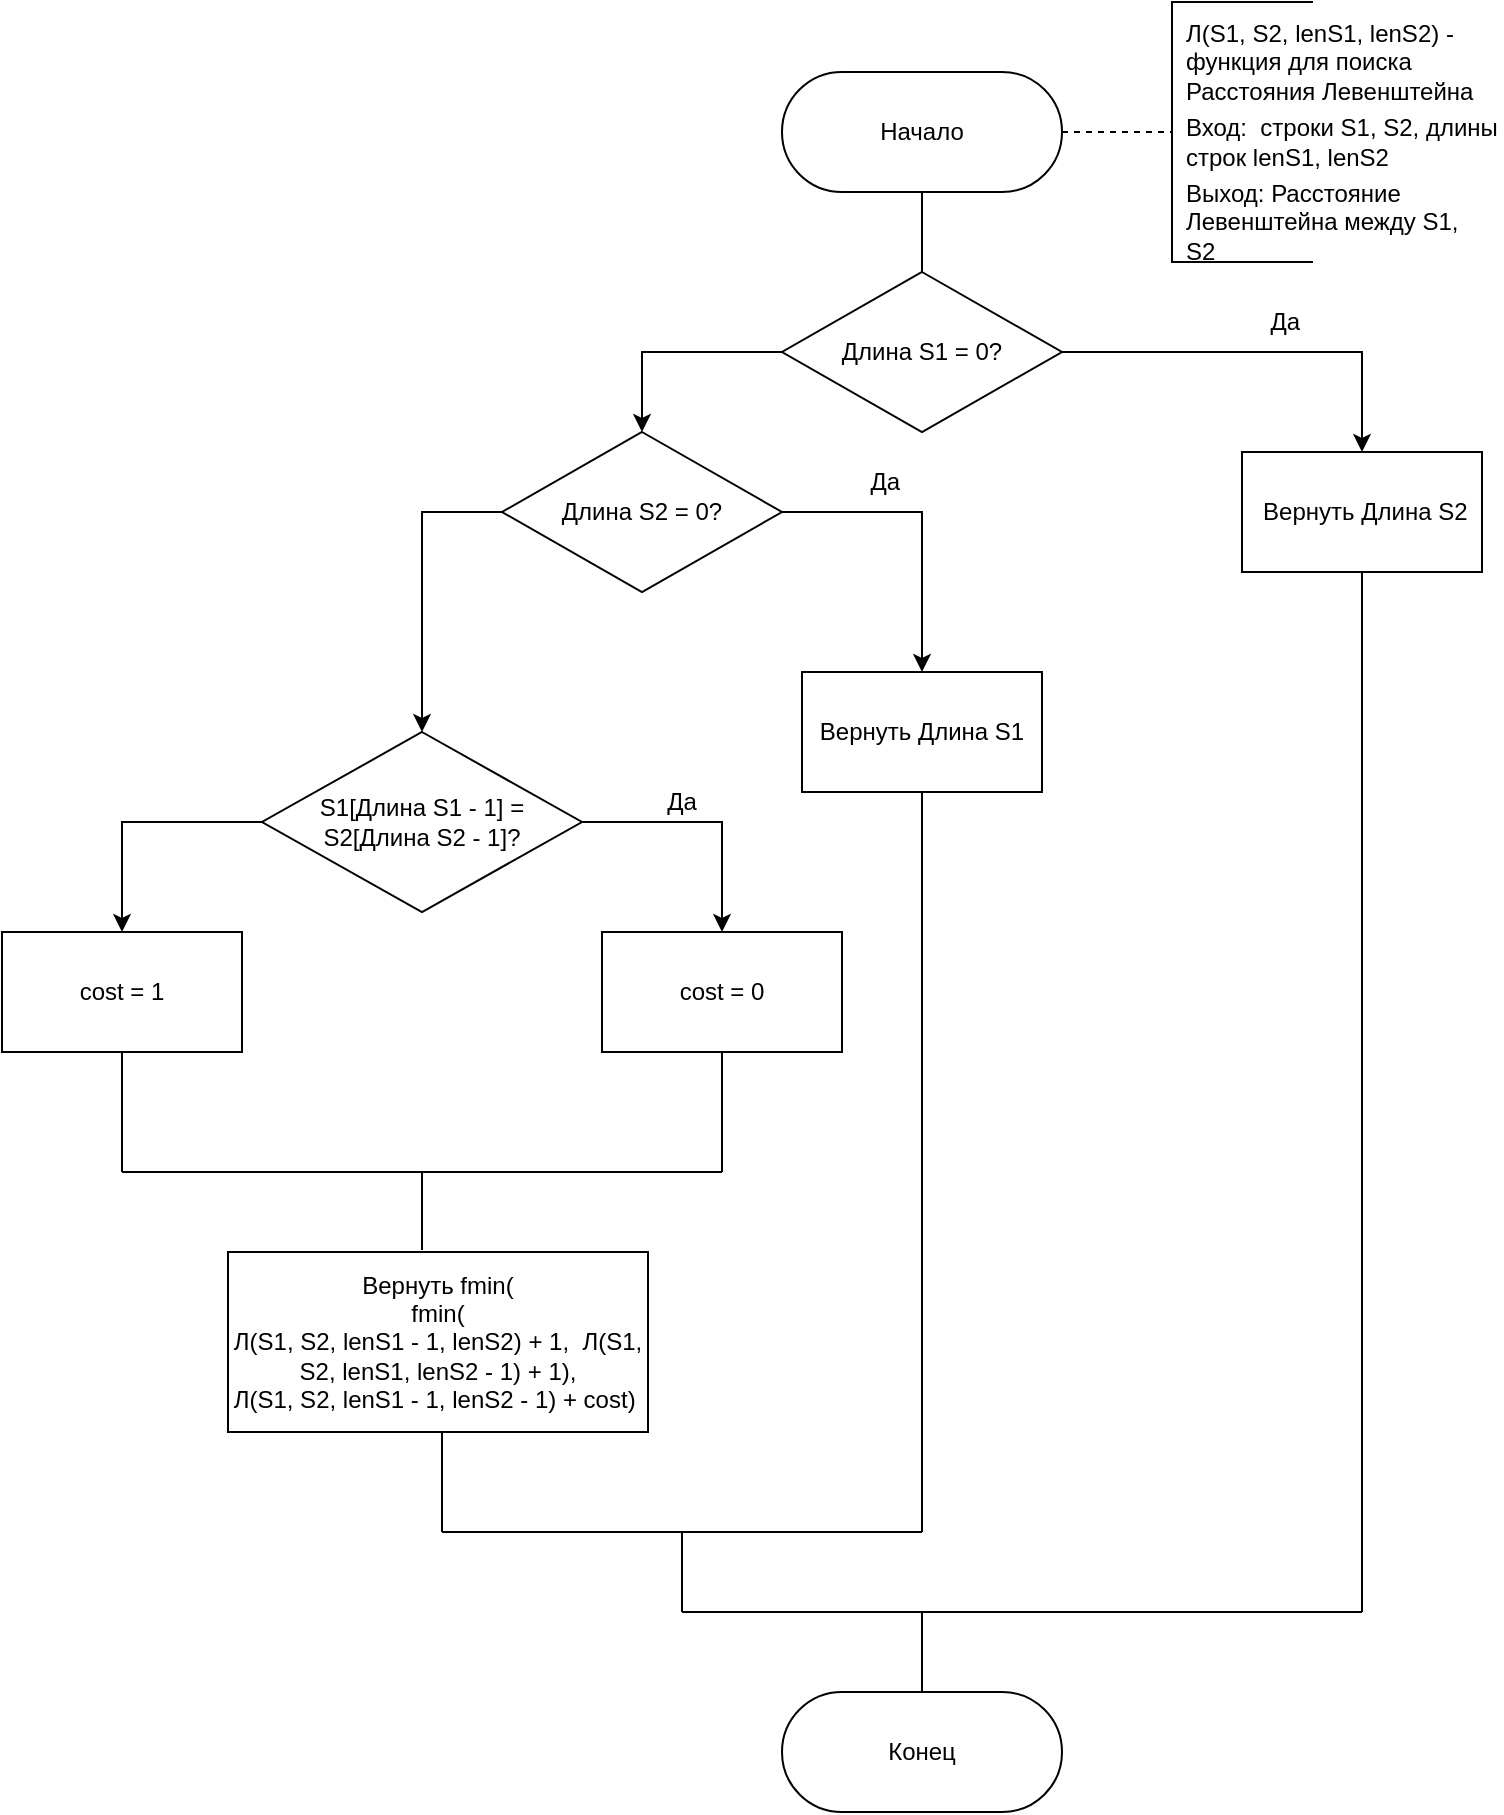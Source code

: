 <mxfile version="24.7.17" pages="6">
  <diagram name="Страница — 1" id="hj8sGDGYCSHRjKKFbA-o">
    <mxGraphModel dx="1781" dy="639" grid="1" gridSize="10" guides="1" tooltips="1" connect="1" arrows="1" fold="1" page="1" pageScale="1" pageWidth="827" pageHeight="1169" math="0" shadow="0">
      <root>
        <mxCell id="0" />
        <mxCell id="1" parent="0" />
        <mxCell id="rqGxG4RJiT7sgIXYU1sR-1" value="Вернуть Длина S1" style="rounded=0;whiteSpace=wrap;html=1;" parent="1" vertex="1">
          <mxGeometry x="340" y="370" width="120" height="60" as="geometry" />
        </mxCell>
        <mxCell id="rqGxG4RJiT7sgIXYU1sR-2" value="Начало" style="rounded=1;whiteSpace=wrap;html=1;arcSize=50;" parent="1" vertex="1">
          <mxGeometry x="330" y="70" width="140" height="60" as="geometry" />
        </mxCell>
        <mxCell id="rqGxG4RJiT7sgIXYU1sR-5" style="edgeStyle=orthogonalEdgeStyle;rounded=0;orthogonalLoop=1;jettySize=auto;html=1;exitX=1;exitY=0.5;exitDx=0;exitDy=0;entryX=0.5;entryY=0;entryDx=0;entryDy=0;" parent="1" source="rqGxG4RJiT7sgIXYU1sR-3" target="rqGxG4RJiT7sgIXYU1sR-4" edge="1">
          <mxGeometry relative="1" as="geometry" />
        </mxCell>
        <mxCell id="rqGxG4RJiT7sgIXYU1sR-19" style="edgeStyle=orthogonalEdgeStyle;rounded=0;orthogonalLoop=1;jettySize=auto;html=1;exitX=0;exitY=0.5;exitDx=0;exitDy=0;entryX=0.5;entryY=0;entryDx=0;entryDy=0;" parent="1" source="rqGxG4RJiT7sgIXYU1sR-3" target="rqGxG4RJiT7sgIXYU1sR-7" edge="1">
          <mxGeometry relative="1" as="geometry" />
        </mxCell>
        <mxCell id="rqGxG4RJiT7sgIXYU1sR-3" value="Длина S1 = 0?" style="rhombus;whiteSpace=wrap;html=1;" parent="1" vertex="1">
          <mxGeometry x="330" y="170" width="140" height="80" as="geometry" />
        </mxCell>
        <mxCell id="rqGxG4RJiT7sgIXYU1sR-4" value="&amp;nbsp;Вернуть Длина S2" style="rounded=0;whiteSpace=wrap;html=1;" parent="1" vertex="1">
          <mxGeometry x="560" y="260" width="120" height="60" as="geometry" />
        </mxCell>
        <mxCell id="rqGxG4RJiT7sgIXYU1sR-6" value="&amp;nbsp;Да" style="text;html=1;align=center;verticalAlign=middle;whiteSpace=wrap;rounded=0;" parent="1" vertex="1">
          <mxGeometry x="550" y="180" width="60" height="30" as="geometry" />
        </mxCell>
        <mxCell id="rqGxG4RJiT7sgIXYU1sR-8" style="edgeStyle=orthogonalEdgeStyle;rounded=0;orthogonalLoop=1;jettySize=auto;html=1;exitX=1;exitY=0.5;exitDx=0;exitDy=0;entryX=0.5;entryY=0;entryDx=0;entryDy=0;" parent="1" source="rqGxG4RJiT7sgIXYU1sR-7" target="rqGxG4RJiT7sgIXYU1sR-1" edge="1">
          <mxGeometry relative="1" as="geometry" />
        </mxCell>
        <mxCell id="rqGxG4RJiT7sgIXYU1sR-12" style="edgeStyle=orthogonalEdgeStyle;rounded=0;orthogonalLoop=1;jettySize=auto;html=1;exitX=0;exitY=0.5;exitDx=0;exitDy=0;" parent="1" source="rqGxG4RJiT7sgIXYU1sR-7" target="rqGxG4RJiT7sgIXYU1sR-11" edge="1">
          <mxGeometry relative="1" as="geometry" />
        </mxCell>
        <mxCell id="rqGxG4RJiT7sgIXYU1sR-7" value="Длина S2 = 0?" style="rhombus;whiteSpace=wrap;html=1;" parent="1" vertex="1">
          <mxGeometry x="190" y="250" width="140" height="80" as="geometry" />
        </mxCell>
        <mxCell id="rqGxG4RJiT7sgIXYU1sR-9" value="&amp;nbsp;Да" style="text;html=1;align=center;verticalAlign=middle;whiteSpace=wrap;rounded=0;" parent="1" vertex="1">
          <mxGeometry x="350" y="260" width="60" height="30" as="geometry" />
        </mxCell>
        <mxCell id="rqGxG4RJiT7sgIXYU1sR-16" style="edgeStyle=orthogonalEdgeStyle;rounded=0;orthogonalLoop=1;jettySize=auto;html=1;exitX=1;exitY=0.5;exitDx=0;exitDy=0;entryX=0.5;entryY=0;entryDx=0;entryDy=0;" parent="1" source="rqGxG4RJiT7sgIXYU1sR-11" target="rqGxG4RJiT7sgIXYU1sR-14" edge="1">
          <mxGeometry relative="1" as="geometry" />
        </mxCell>
        <mxCell id="rqGxG4RJiT7sgIXYU1sR-17" style="edgeStyle=orthogonalEdgeStyle;rounded=0;orthogonalLoop=1;jettySize=auto;html=1;exitX=0;exitY=0.5;exitDx=0;exitDy=0;entryX=0.5;entryY=0;entryDx=0;entryDy=0;" parent="1" source="rqGxG4RJiT7sgIXYU1sR-11" target="rqGxG4RJiT7sgIXYU1sR-15" edge="1">
          <mxGeometry relative="1" as="geometry" />
        </mxCell>
        <mxCell id="rqGxG4RJiT7sgIXYU1sR-11" value="S1[Длина S1 - 1] = S2[Длина S2 - 1]?" style="rhombus;whiteSpace=wrap;html=1;" parent="1" vertex="1">
          <mxGeometry x="70" y="400" width="160" height="90" as="geometry" />
        </mxCell>
        <mxCell id="rqGxG4RJiT7sgIXYU1sR-14" value="cost = 0" style="rounded=0;whiteSpace=wrap;html=1;" parent="1" vertex="1">
          <mxGeometry x="240" y="500" width="120" height="60" as="geometry" />
        </mxCell>
        <mxCell id="rqGxG4RJiT7sgIXYU1sR-15" value="cost = 1" style="rounded=0;whiteSpace=wrap;html=1;" parent="1" vertex="1">
          <mxGeometry x="-60" y="500" width="120" height="60" as="geometry" />
        </mxCell>
        <mxCell id="rqGxG4RJiT7sgIXYU1sR-18" value="Да" style="text;html=1;align=center;verticalAlign=middle;whiteSpace=wrap;rounded=0;" parent="1" vertex="1">
          <mxGeometry x="250" y="420" width="60" height="30" as="geometry" />
        </mxCell>
        <mxCell id="rqGxG4RJiT7sgIXYU1sR-20" value="Вернуть fmin(&lt;div&gt;fmin(&lt;/div&gt;&lt;div&gt;Л(S1, S2, lenS1 - 1, lenS2) + 1,&amp;nbsp; Л(S1, S2, lenS1, lenS2 - 1) + 1&lt;span style=&quot;background-color: initial;&quot;&gt;),&lt;/span&gt;&lt;/div&gt;&lt;div&gt;Л(S1, S2, lenS1 - 1, lenS2 - 1) + cost)&amp;nbsp;&lt;/div&gt;" style="rounded=0;whiteSpace=wrap;html=1;" parent="1" vertex="1">
          <mxGeometry x="53" y="660" width="210" height="90" as="geometry" />
        </mxCell>
        <mxCell id="rqGxG4RJiT7sgIXYU1sR-21" value="" style="endArrow=none;html=1;rounded=0;" parent="1" edge="1">
          <mxGeometry width="50" height="50" relative="1" as="geometry">
            <mxPoint y="620" as="sourcePoint" />
            <mxPoint x="300" y="620" as="targetPoint" />
          </mxGeometry>
        </mxCell>
        <mxCell id="rqGxG4RJiT7sgIXYU1sR-25" value="" style="endArrow=none;html=1;rounded=0;entryX=0.5;entryY=1;entryDx=0;entryDy=0;" parent="1" target="rqGxG4RJiT7sgIXYU1sR-14" edge="1">
          <mxGeometry width="50" height="50" relative="1" as="geometry">
            <mxPoint x="300" y="620" as="sourcePoint" />
            <mxPoint x="290" y="470" as="targetPoint" />
          </mxGeometry>
        </mxCell>
        <mxCell id="rqGxG4RJiT7sgIXYU1sR-26" value="" style="endArrow=none;html=1;rounded=0;exitX=0.5;exitY=1;exitDx=0;exitDy=0;" parent="1" source="rqGxG4RJiT7sgIXYU1sR-15" edge="1">
          <mxGeometry width="50" height="50" relative="1" as="geometry">
            <mxPoint x="240" y="520" as="sourcePoint" />
            <mxPoint y="620" as="targetPoint" />
          </mxGeometry>
        </mxCell>
        <mxCell id="rqGxG4RJiT7sgIXYU1sR-29" value="" style="endArrow=none;html=1;rounded=0;entryX=0.5;entryY=1;entryDx=0;entryDy=0;" parent="1" target="rqGxG4RJiT7sgIXYU1sR-1" edge="1">
          <mxGeometry width="50" height="50" relative="1" as="geometry">
            <mxPoint x="400" y="800" as="sourcePoint" />
            <mxPoint x="320" y="590" as="targetPoint" />
          </mxGeometry>
        </mxCell>
        <mxCell id="rqGxG4RJiT7sgIXYU1sR-30" value="" style="endArrow=none;html=1;rounded=0;exitX=0.5;exitY=1;exitDx=0;exitDy=0;" parent="1" edge="1">
          <mxGeometry width="50" height="50" relative="1" as="geometry">
            <mxPoint x="160" y="750" as="sourcePoint" />
            <mxPoint x="160" y="800" as="targetPoint" />
          </mxGeometry>
        </mxCell>
        <mxCell id="rqGxG4RJiT7sgIXYU1sR-31" value="" style="endArrow=none;html=1;rounded=0;" parent="1" edge="1">
          <mxGeometry width="50" height="50" relative="1" as="geometry">
            <mxPoint x="160" y="800" as="sourcePoint" />
            <mxPoint x="400" y="800" as="targetPoint" />
          </mxGeometry>
        </mxCell>
        <mxCell id="rqGxG4RJiT7sgIXYU1sR-33" value="" style="endArrow=none;html=1;rounded=0;" parent="1" edge="1">
          <mxGeometry width="50" height="50" relative="1" as="geometry">
            <mxPoint x="280" y="840" as="sourcePoint" />
            <mxPoint x="620" y="840" as="targetPoint" />
          </mxGeometry>
        </mxCell>
        <mxCell id="rqGxG4RJiT7sgIXYU1sR-35" value="" style="endArrow=none;html=1;rounded=0;" parent="1" edge="1">
          <mxGeometry width="50" height="50" relative="1" as="geometry">
            <mxPoint x="280" y="800" as="sourcePoint" />
            <mxPoint x="280" y="840" as="targetPoint" />
          </mxGeometry>
        </mxCell>
        <mxCell id="rqGxG4RJiT7sgIXYU1sR-36" value="" style="endArrow=none;html=1;rounded=0;" parent="1" edge="1">
          <mxGeometry width="50" height="50" relative="1" as="geometry">
            <mxPoint x="150" y="659" as="sourcePoint" />
            <mxPoint x="150" y="620" as="targetPoint" />
          </mxGeometry>
        </mxCell>
        <mxCell id="rqGxG4RJiT7sgIXYU1sR-37" value="" style="endArrow=none;html=1;rounded=0;entryX=0.5;entryY=1;entryDx=0;entryDy=0;" parent="1" target="rqGxG4RJiT7sgIXYU1sR-4" edge="1">
          <mxGeometry width="50" height="50" relative="1" as="geometry">
            <mxPoint x="620" y="840" as="sourcePoint" />
            <mxPoint x="570" y="560" as="targetPoint" />
          </mxGeometry>
        </mxCell>
        <mxCell id="rqGxG4RJiT7sgIXYU1sR-38" value="Конец" style="rounded=1;whiteSpace=wrap;html=1;arcSize=50;" parent="1" vertex="1">
          <mxGeometry x="330" y="880" width="140" height="60" as="geometry" />
        </mxCell>
        <mxCell id="rqGxG4RJiT7sgIXYU1sR-39" value="" style="endArrow=none;html=1;rounded=0;entryX=0.5;entryY=0;entryDx=0;entryDy=0;" parent="1" target="rqGxG4RJiT7sgIXYU1sR-38" edge="1">
          <mxGeometry width="50" height="50" relative="1" as="geometry">
            <mxPoint x="400" y="840" as="sourcePoint" />
            <mxPoint x="510" y="700" as="targetPoint" />
          </mxGeometry>
        </mxCell>
        <mxCell id="rqGxG4RJiT7sgIXYU1sR-40" value="" style="endArrow=none;html=1;rounded=0;entryX=0.5;entryY=1;entryDx=0;entryDy=0;" parent="1" source="rqGxG4RJiT7sgIXYU1sR-3" target="rqGxG4RJiT7sgIXYU1sR-2" edge="1">
          <mxGeometry width="50" height="50" relative="1" as="geometry">
            <mxPoint x="610" y="190" as="sourcePoint" />
            <mxPoint x="660" y="140" as="targetPoint" />
          </mxGeometry>
        </mxCell>
        <mxCell id="D6UFzvOyfnR4_U_ZskT4-3" value="" style="shape=partialRectangle;whiteSpace=wrap;html=1;bottom=1;right=1;left=1;top=0;fillColor=none;routingCenterX=-0.5;rotation=90;" parent="1" vertex="1">
          <mxGeometry x="495" y="65" width="130" height="70" as="geometry" />
        </mxCell>
        <mxCell id="D6UFzvOyfnR4_U_ZskT4-5" value="Л(S1, S2, lenS1, lenS2) - функция для поиска Расстояния Левенштейна&amp;nbsp;" style="text;html=1;align=left;verticalAlign=middle;whiteSpace=wrap;rounded=0;" parent="1" vertex="1">
          <mxGeometry x="530" y="50" width="160" height="30" as="geometry" />
        </mxCell>
        <mxCell id="D6UFzvOyfnR4_U_ZskT4-6" value="Вход:&amp;nbsp; строки S1, S2, длины строк lenS1, lenS2" style="text;html=1;align=left;verticalAlign=middle;whiteSpace=wrap;rounded=0;" parent="1" vertex="1">
          <mxGeometry x="530" y="90" width="160" height="30" as="geometry" />
        </mxCell>
        <mxCell id="D6UFzvOyfnR4_U_ZskT4-7" value="Выход: Расстояние Левенштейна между S1, S2" style="text;html=1;align=left;verticalAlign=middle;whiteSpace=wrap;rounded=0;" parent="1" vertex="1">
          <mxGeometry x="530" y="130" width="150" height="30" as="geometry" />
        </mxCell>
        <mxCell id="D6UFzvOyfnR4_U_ZskT4-8" value="" style="endArrow=none;dashed=1;html=1;rounded=0;exitX=1;exitY=0.5;exitDx=0;exitDy=0;entryX=0.5;entryY=1;entryDx=0;entryDy=0;" parent="1" source="rqGxG4RJiT7sgIXYU1sR-2" target="D6UFzvOyfnR4_U_ZskT4-3" edge="1">
          <mxGeometry width="50" height="50" relative="1" as="geometry">
            <mxPoint x="500" y="320" as="sourcePoint" />
            <mxPoint x="550" y="270" as="targetPoint" />
          </mxGeometry>
        </mxCell>
      </root>
    </mxGraphModel>
  </diagram>
  <diagram id="OD5JMzQfNYOmQjPtApEN" name="Страница — 2">
    <mxGraphModel dx="545" dy="365" grid="1" gridSize="10" guides="1" tooltips="1" connect="1" arrows="1" fold="1" page="1" pageScale="1" pageWidth="827" pageHeight="1169" math="0" shadow="0">
      <root>
        <mxCell id="0" />
        <mxCell id="1" parent="0" />
        <mxCell id="uvi3WjUz11MRuJopwkiY-1" value="Начало" style="rounded=1;whiteSpace=wrap;html=1;arcSize=50;" vertex="1" parent="1">
          <mxGeometry x="310" y="110" width="150" height="60" as="geometry" />
        </mxCell>
        <mxCell id="uvi3WjUz11MRuJopwkiY-2" value="Выделить память под матрицу matrix размером lenS1 на lenS2" style="rounded=0;whiteSpace=wrap;html=1;" vertex="1" parent="1">
          <mxGeometry x="316" y="210" width="140" height="70" as="geometry" />
        </mxCell>
        <mxCell id="uvi3WjUz11MRuJopwkiY-4" value="i = 0" style="rounded=0;whiteSpace=wrap;html=1;" vertex="1" parent="1">
          <mxGeometry x="317" y="320" width="144" height="60" as="geometry" />
        </mxCell>
        <mxCell id="uvi3WjUz11MRuJopwkiY-5" value="&lt;div&gt;Цикл 1&lt;/div&gt;i &amp;lt;= lenS1&amp;nbsp;" style="shape=loopLimit;whiteSpace=wrap;html=1;" vertex="1" parent="1">
          <mxGeometry x="320" y="400" width="140" height="60" as="geometry" />
        </mxCell>
        <mxCell id="uvi3WjUz11MRuJopwkiY-44" value="" style="edgeStyle=orthogonalEdgeStyle;rounded=0;orthogonalLoop=1;jettySize=auto;html=1;endArrow=none;endFill=0;" edge="1" parent="1" source="uvi3WjUz11MRuJopwkiY-6" target="uvi3WjUz11MRuJopwkiY-12">
          <mxGeometry relative="1" as="geometry" />
        </mxCell>
        <mxCell id="uvi3WjUz11MRuJopwkiY-6" value="matrix[i][0] = i" style="rounded=0;whiteSpace=wrap;html=1;" vertex="1" parent="1">
          <mxGeometry x="320" y="485" width="140" height="60" as="geometry" />
        </mxCell>
        <mxCell id="uvi3WjUz11MRuJopwkiY-33" value="" style="edgeStyle=orthogonalEdgeStyle;rounded=0;orthogonalLoop=1;jettySize=auto;html=1;endArrow=none;endFill=0;" edge="1" parent="1" source="uvi3WjUz11MRuJopwkiY-8" target="uvi3WjUz11MRuJopwkiY-30">
          <mxGeometry relative="1" as="geometry" />
        </mxCell>
        <mxCell id="uvi3WjUz11MRuJopwkiY-8" value="" style="shape=loopLimit;whiteSpace=wrap;html=1;rotation=-180;" vertex="1" parent="1">
          <mxGeometry x="318" y="654" width="144" height="48" as="geometry" />
        </mxCell>
        <mxCell id="uvi3WjUz11MRuJopwkiY-11" value="Цикл 1" style="text;html=1;align=center;verticalAlign=middle;whiteSpace=wrap;rounded=0;" vertex="1" parent="1">
          <mxGeometry x="356" y="662" width="60" height="30" as="geometry" />
        </mxCell>
        <mxCell id="uvi3WjUz11MRuJopwkiY-12" value="i = i + 1" style="rounded=0;whiteSpace=wrap;html=1;" vertex="1" parent="1">
          <mxGeometry x="320" y="570" width="140" height="60" as="geometry" />
        </mxCell>
        <mxCell id="uvi3WjUz11MRuJopwkiY-19" value="" style="endArrow=none;html=1;rounded=0;entryX=0.5;entryY=1;entryDx=0;entryDy=0;exitX=0.5;exitY=1;exitDx=0;exitDy=0;" edge="1" parent="1" source="uvi3WjUz11MRuJopwkiY-8" target="uvi3WjUz11MRuJopwkiY-12">
          <mxGeometry width="50" height="50" relative="1" as="geometry">
            <mxPoint x="370" y="480" as="sourcePoint" />
            <mxPoint x="420" y="430" as="targetPoint" />
          </mxGeometry>
        </mxCell>
        <mxCell id="uvi3WjUz11MRuJopwkiY-20" value="" style="endArrow=none;html=1;rounded=0;entryX=0.5;entryY=1;entryDx=0;entryDy=0;" edge="1" parent="1" target="uvi3WjUz11MRuJopwkiY-1">
          <mxGeometry width="50" height="50" relative="1" as="geometry">
            <mxPoint x="385" y="210" as="sourcePoint" />
            <mxPoint x="420" y="370" as="targetPoint" />
          </mxGeometry>
        </mxCell>
        <mxCell id="uvi3WjUz11MRuJopwkiY-21" value="" style="endArrow=none;html=1;rounded=0;exitX=0.5;exitY=0;exitDx=0;exitDy=0;entryX=0.521;entryY=1.004;entryDx=0;entryDy=0;entryPerimeter=0;" edge="1" parent="1" source="uvi3WjUz11MRuJopwkiY-4" target="uvi3WjUz11MRuJopwkiY-2">
          <mxGeometry width="50" height="50" relative="1" as="geometry">
            <mxPoint x="370" y="420" as="sourcePoint" />
            <mxPoint x="390" y="290" as="targetPoint" />
          </mxGeometry>
        </mxCell>
        <mxCell id="uvi3WjUz11MRuJopwkiY-22" value="&lt;div&gt;Цикл 2&lt;/div&gt;j &amp;lt;= lenS2&amp;nbsp;" style="shape=loopLimit;whiteSpace=wrap;html=1;" vertex="1" parent="1">
          <mxGeometry x="322" y="840" width="140" height="60" as="geometry" />
        </mxCell>
        <mxCell id="uvi3WjUz11MRuJopwkiY-23" value="matrix[0][j] = j" style="rounded=0;whiteSpace=wrap;html=1;" vertex="1" parent="1">
          <mxGeometry x="322" y="925" width="140" height="60" as="geometry" />
        </mxCell>
        <mxCell id="uvi3WjUz11MRuJopwkiY-38" value="" style="edgeStyle=orthogonalEdgeStyle;rounded=0;orthogonalLoop=1;jettySize=auto;html=1;endArrow=none;endFill=0;" edge="1" parent="1" source="uvi3WjUz11MRuJopwkiY-24" target="uvi3WjUz11MRuJopwkiY-36">
          <mxGeometry relative="1" as="geometry" />
        </mxCell>
        <mxCell id="uvi3WjUz11MRuJopwkiY-24" value="" style="shape=loopLimit;whiteSpace=wrap;html=1;rotation=-180;" vertex="1" parent="1">
          <mxGeometry x="320" y="1094" width="144" height="48" as="geometry" />
        </mxCell>
        <mxCell id="uvi3WjUz11MRuJopwkiY-25" value="Цикл 2" style="text;html=1;align=center;verticalAlign=middle;whiteSpace=wrap;rounded=0;" vertex="1" parent="1">
          <mxGeometry x="358" y="1102" width="60" height="30" as="geometry" />
        </mxCell>
        <mxCell id="uvi3WjUz11MRuJopwkiY-26" value="j = j + 1" style="rounded=0;whiteSpace=wrap;html=1;" vertex="1" parent="1">
          <mxGeometry x="322" y="1010" width="140" height="60" as="geometry" />
        </mxCell>
        <mxCell id="uvi3WjUz11MRuJopwkiY-27" value="" style="endArrow=none;html=1;rounded=0;entryX=0.5;entryY=1;entryDx=0;entryDy=0;exitX=0.5;exitY=0;exitDx=0;exitDy=0;" edge="1" parent="1" source="uvi3WjUz11MRuJopwkiY-23" target="uvi3WjUz11MRuJopwkiY-22">
          <mxGeometry width="50" height="50" relative="1" as="geometry">
            <mxPoint x="372" y="920" as="sourcePoint" />
            <mxPoint x="422" y="870" as="targetPoint" />
          </mxGeometry>
        </mxCell>
        <mxCell id="uvi3WjUz11MRuJopwkiY-28" value="" style="endArrow=none;html=1;rounded=0;entryX=0.5;entryY=1;entryDx=0;entryDy=0;exitX=0.5;exitY=0;exitDx=0;exitDy=0;" edge="1" parent="1" source="uvi3WjUz11MRuJopwkiY-26" target="uvi3WjUz11MRuJopwkiY-23">
          <mxGeometry width="50" height="50" relative="1" as="geometry">
            <mxPoint x="372" y="920" as="sourcePoint" />
            <mxPoint x="422" y="870" as="targetPoint" />
          </mxGeometry>
        </mxCell>
        <mxCell id="uvi3WjUz11MRuJopwkiY-29" value="" style="endArrow=none;html=1;rounded=0;entryX=0.5;entryY=1;entryDx=0;entryDy=0;exitX=0.5;exitY=1;exitDx=0;exitDy=0;" edge="1" parent="1" source="uvi3WjUz11MRuJopwkiY-24" target="uvi3WjUz11MRuJopwkiY-26">
          <mxGeometry width="50" height="50" relative="1" as="geometry">
            <mxPoint x="372" y="920" as="sourcePoint" />
            <mxPoint x="422" y="870" as="targetPoint" />
          </mxGeometry>
        </mxCell>
        <mxCell id="uvi3WjUz11MRuJopwkiY-30" value="j = 0" style="rounded=0;whiteSpace=wrap;html=1;" vertex="1" parent="1">
          <mxGeometry x="318" y="740" width="144" height="60" as="geometry" />
        </mxCell>
        <mxCell id="uvi3WjUz11MRuJopwkiY-35" value="" style="endArrow=none;html=1;rounded=0;entryX=0.5;entryY=1;entryDx=0;entryDy=0;exitX=0.485;exitY=-0.008;exitDx=0;exitDy=0;exitPerimeter=0;" edge="1" parent="1" source="uvi3WjUz11MRuJopwkiY-22" target="uvi3WjUz11MRuJopwkiY-30">
          <mxGeometry width="50" height="50" relative="1" as="geometry">
            <mxPoint x="370" y="850" as="sourcePoint" />
            <mxPoint x="420" y="800" as="targetPoint" />
          </mxGeometry>
        </mxCell>
        <mxCell id="uvi3WjUz11MRuJopwkiY-36" value="А" style="ellipse;whiteSpace=wrap;html=1;aspect=fixed;" vertex="1" parent="1">
          <mxGeometry x="367" y="1169" width="50" height="50" as="geometry" />
        </mxCell>
        <mxCell id="uvi3WjUz11MRuJopwkiY-46" value="" style="endArrow=none;html=1;rounded=0;entryX=0.5;entryY=1;entryDx=0;entryDy=0;exitX=0.5;exitY=0;exitDx=0;exitDy=0;" edge="1" parent="1" source="uvi3WjUz11MRuJopwkiY-6" target="uvi3WjUz11MRuJopwkiY-5">
          <mxGeometry width="50" height="50" relative="1" as="geometry">
            <mxPoint x="340" y="530" as="sourcePoint" />
            <mxPoint x="390" y="480" as="targetPoint" />
          </mxGeometry>
        </mxCell>
        <mxCell id="uvi3WjUz11MRuJopwkiY-48" value="" style="endArrow=none;html=1;rounded=0;entryX=0.5;entryY=1;entryDx=0;entryDy=0;" edge="1" parent="1" target="uvi3WjUz11MRuJopwkiY-4">
          <mxGeometry width="50" height="50" relative="1" as="geometry">
            <mxPoint x="389" y="400" as="sourcePoint" />
            <mxPoint x="390" y="400" as="targetPoint" />
          </mxGeometry>
        </mxCell>
        <mxCell id="YMrb2IwZ1XCpgWq3DR12-1" value="" style="strokeWidth=2;html=1;shape=mxgraph.flowchart.annotation_1;align=left;pointerEvents=1;" vertex="1" parent="1">
          <mxGeometry x="510" y="91" width="50" height="100" as="geometry" />
        </mxCell>
        <mxCell id="YMrb2IwZ1XCpgWq3DR12-2" value="min - возвращает наименьшее значение" style="text;html=1;align=left;verticalAlign=middle;whiteSpace=wrap;rounded=0;" vertex="1" parent="1">
          <mxGeometry x="520" y="95" width="160" height="30" as="geometry" />
        </mxCell>
        <mxCell id="YMrb2IwZ1XCpgWq3DR12-3" value="Вход: строки S1, S2, Длины строк lenS1, lenS2" style="text;html=1;align=center;verticalAlign=middle;whiteSpace=wrap;rounded=0;" vertex="1" parent="1">
          <mxGeometry x="510" y="125" width="180" height="30" as="geometry" />
        </mxCell>
        <mxCell id="YMrb2IwZ1XCpgWq3DR12-4" value="Выход: расстояние Левенштейна между S1 и S2" style="text;html=1;align=left;verticalAlign=middle;whiteSpace=wrap;rounded=0;" vertex="1" parent="1">
          <mxGeometry x="520" y="155" width="170" height="30" as="geometry" />
        </mxCell>
        <mxCell id="YMrb2IwZ1XCpgWq3DR12-6" value="" style="endArrow=none;dashed=1;html=1;rounded=0;entryX=0;entryY=0.5;entryDx=0;entryDy=0;exitX=1;exitY=0.5;exitDx=0;exitDy=0;" edge="1" parent="1" source="uvi3WjUz11MRuJopwkiY-1" target="YMrb2IwZ1XCpgWq3DR12-3">
          <mxGeometry width="50" height="50" relative="1" as="geometry">
            <mxPoint x="330" y="200" as="sourcePoint" />
            <mxPoint x="380" y="150" as="targetPoint" />
          </mxGeometry>
        </mxCell>
      </root>
    </mxGraphModel>
  </diagram>
  <diagram id="mG2ID30B1zAwLfYpS8u5" name="Страница — 3">
    <mxGraphModel dx="763" dy="-658" grid="1" gridSize="10" guides="1" tooltips="1" connect="1" arrows="1" fold="1" page="1" pageScale="1" pageWidth="827" pageHeight="1169" math="0" shadow="0">
      <root>
        <mxCell id="0" />
        <mxCell id="1" parent="0" />
        <mxCell id="JHGCLKF4wip5fZBa7TiO-1" value="А" style="ellipse;whiteSpace=wrap;html=1;aspect=fixed;" vertex="1" parent="1">
          <mxGeometry x="379.5" y="1220" width="50" height="50" as="geometry" />
        </mxCell>
        <mxCell id="JHGCLKF4wip5fZBa7TiO-2" value="i = 1" style="rounded=0;whiteSpace=wrap;html=1;" vertex="1" parent="1">
          <mxGeometry x="345" y="1303" width="120" height="50" as="geometry" />
        </mxCell>
        <mxCell id="JHGCLKF4wip5fZBa7TiO-3" value="j = 1" style="rounded=0;whiteSpace=wrap;html=1;" vertex="1" parent="1">
          <mxGeometry x="344.5" y="1370" width="120" height="50" as="geometry" />
        </mxCell>
        <mxCell id="JHGCLKF4wip5fZBa7TiO-8" style="edgeStyle=orthogonalEdgeStyle;rounded=0;orthogonalLoop=1;jettySize=auto;html=1;exitX=1;exitY=0.5;exitDx=0;exitDy=0;entryX=0.5;entryY=0;entryDx=0;entryDy=0;" edge="1" parent="1" source="JHGCLKF4wip5fZBa7TiO-5" target="JHGCLKF4wip5fZBa7TiO-6">
          <mxGeometry relative="1" as="geometry" />
        </mxCell>
        <mxCell id="JHGCLKF4wip5fZBa7TiO-9" style="edgeStyle=orthogonalEdgeStyle;rounded=0;orthogonalLoop=1;jettySize=auto;html=1;exitX=0;exitY=0.5;exitDx=0;exitDy=0;entryX=0.5;entryY=0;entryDx=0;entryDy=0;" edge="1" parent="1" source="JHGCLKF4wip5fZBa7TiO-5" target="JHGCLKF4wip5fZBa7TiO-7">
          <mxGeometry relative="1" as="geometry" />
        </mxCell>
        <mxCell id="JHGCLKF4wip5fZBa7TiO-5" value="S1[i - 1] = S2[j - 1]" style="rhombus;whiteSpace=wrap;html=1;" vertex="1" parent="1">
          <mxGeometry x="341.5" y="1600" width="125" height="70" as="geometry" />
        </mxCell>
        <mxCell id="JHGCLKF4wip5fZBa7TiO-6" value="cost = 0" style="rounded=0;whiteSpace=wrap;html=1;" vertex="1" parent="1">
          <mxGeometry x="479.5" y="1680" width="120" height="60" as="geometry" />
        </mxCell>
        <mxCell id="JHGCLKF4wip5fZBa7TiO-7" value="cost = 1" style="rounded=0;whiteSpace=wrap;html=1;" vertex="1" parent="1">
          <mxGeometry x="209.5" y="1680" width="120" height="60" as="geometry" />
        </mxCell>
        <mxCell id="JHGCLKF4wip5fZBa7TiO-10" value="Да" style="text;html=1;align=center;verticalAlign=middle;whiteSpace=wrap;rounded=0;" vertex="1" parent="1">
          <mxGeometry x="489.5" y="1610" width="60" height="30" as="geometry" />
        </mxCell>
        <mxCell id="JHGCLKF4wip5fZBa7TiO-14" value="" style="endArrow=none;html=1;rounded=0;entryX=0.5;entryY=1;entryDx=0;entryDy=0;" edge="1" parent="1" target="JHGCLKF4wip5fZBa7TiO-2">
          <mxGeometry width="50" height="50" relative="1" as="geometry">
            <mxPoint x="405" y="1370" as="sourcePoint" />
            <mxPoint x="440" y="1430" as="targetPoint" />
          </mxGeometry>
        </mxCell>
        <mxCell id="JHGCLKF4wip5fZBa7TiO-16" value="" style="endArrow=none;html=1;rounded=0;entryX=0.5;entryY=1;entryDx=0;entryDy=0;exitX=0.5;exitY=0;exitDx=0;exitDy=0;" edge="1" parent="1" source="JHGCLKF4wip5fZBa7TiO-2" target="JHGCLKF4wip5fZBa7TiO-1">
          <mxGeometry width="50" height="50" relative="1" as="geometry">
            <mxPoint x="405" y="1300" as="sourcePoint" />
            <mxPoint x="440" y="1430" as="targetPoint" />
          </mxGeometry>
        </mxCell>
        <mxCell id="JHGCLKF4wip5fZBa7TiO-17" value="matrix[i][j] = min(&lt;div&gt;min(matrix[i-1][j] + 1,&lt;/div&gt;&lt;div&gt;matrix[i][j-1] + 1),&lt;/div&gt;&lt;div&gt;matrix[i - 1][j - 1 + cost)&lt;/div&gt;" style="rounded=0;whiteSpace=wrap;html=1;" vertex="1" parent="1">
          <mxGeometry x="340.5" y="1830" width="129.5" height="70" as="geometry" />
        </mxCell>
        <mxCell id="JHGCLKF4wip5fZBa7TiO-22" value="" style="endArrow=none;html=1;rounded=0;" edge="1" parent="1">
          <mxGeometry width="50" height="50" relative="1" as="geometry">
            <mxPoint x="269.26" y="1790" as="sourcePoint" />
            <mxPoint x="269.26" y="1740" as="targetPoint" />
          </mxGeometry>
        </mxCell>
        <mxCell id="JHGCLKF4wip5fZBa7TiO-23" value="" style="endArrow=none;html=1;rounded=0;" edge="1" parent="1">
          <mxGeometry width="50" height="50" relative="1" as="geometry">
            <mxPoint x="539.5" y="1790" as="sourcePoint" />
            <mxPoint x="539.5" y="1740" as="targetPoint" />
          </mxGeometry>
        </mxCell>
        <mxCell id="JHGCLKF4wip5fZBa7TiO-24" value="" style="endArrow=none;html=1;rounded=0;" edge="1" parent="1">
          <mxGeometry width="50" height="50" relative="1" as="geometry">
            <mxPoint x="269.5" y="1790" as="sourcePoint" />
            <mxPoint x="539.5" y="1790" as="targetPoint" />
          </mxGeometry>
        </mxCell>
        <mxCell id="JHGCLKF4wip5fZBa7TiO-25" value="" style="endArrow=none;html=1;rounded=0;" edge="1" parent="1">
          <mxGeometry width="50" height="50" relative="1" as="geometry">
            <mxPoint x="399.5" y="1830" as="sourcePoint" />
            <mxPoint x="399.5" y="1790" as="targetPoint" />
          </mxGeometry>
        </mxCell>
        <mxCell id="JHGCLKF4wip5fZBa7TiO-26" value="Цикл 3&lt;div&gt;i &amp;lt; lenS1 + 1&lt;/div&gt;" style="shape=loopLimit;whiteSpace=wrap;html=1;" vertex="1" parent="1">
          <mxGeometry x="344.5" y="1440" width="115.5" height="40" as="geometry" />
        </mxCell>
        <mxCell id="JHGCLKF4wip5fZBa7TiO-27" value="Цикл 4&lt;div&gt;j &amp;lt; lenS2 + 1&lt;/div&gt;" style="shape=loopLimit;whiteSpace=wrap;html=1;" vertex="1" parent="1">
          <mxGeometry x="347" y="1510" width="115" height="40" as="geometry" />
        </mxCell>
        <mxCell id="pJDnNR1xVLx9RSotzi8Q-1" value="" style="shape=loopLimit;whiteSpace=wrap;html=1;rotation=-180;" vertex="1" parent="1">
          <mxGeometry x="348.5" y="2077" width="115.5" height="40" as="geometry" />
        </mxCell>
        <mxCell id="pJDnNR1xVLx9RSotzi8Q-2" value="" style="shape=loopLimit;whiteSpace=wrap;html=1;rotation=-180;" vertex="1" parent="1">
          <mxGeometry x="348.5" y="2137" width="115.5" height="40" as="geometry" />
        </mxCell>
        <mxCell id="pJDnNR1xVLx9RSotzi8Q-5" value="" style="endArrow=none;html=1;rounded=0;entryX=0.5;entryY=0;entryDx=0;entryDy=0;exitX=0.5;exitY=1;exitDx=0;exitDy=0;" edge="1" parent="1" source="pJDnNR1xVLx9RSotzi8Q-2" target="pJDnNR1xVLx9RSotzi8Q-1">
          <mxGeometry width="50" height="50" relative="1" as="geometry">
            <mxPoint x="350" y="2160" as="sourcePoint" />
            <mxPoint x="400" y="2110" as="targetPoint" />
          </mxGeometry>
        </mxCell>
        <mxCell id="pJDnNR1xVLx9RSotzi8Q-6" value="i = i + 1" style="rounded=0;whiteSpace=wrap;html=1;" vertex="1" parent="1">
          <mxGeometry x="347" y="1912" width="120" height="60" as="geometry" />
        </mxCell>
        <mxCell id="pJDnNR1xVLx9RSotzi8Q-7" value="j = j + 1" style="rounded=0;whiteSpace=wrap;html=1;" vertex="1" parent="1">
          <mxGeometry x="346.5" y="1985" width="120" height="60" as="geometry" />
        </mxCell>
        <mxCell id="pJDnNR1xVLx9RSotzi8Q-9" value="" style="endArrow=none;html=1;rounded=0;exitX=0.484;exitY=-0.002;exitDx=0;exitDy=0;exitPerimeter=0;" edge="1" parent="1" source="pJDnNR1xVLx9RSotzi8Q-6">
          <mxGeometry width="50" height="50" relative="1" as="geometry">
            <mxPoint x="350" y="1960" as="sourcePoint" />
            <mxPoint x="405" y="1900" as="targetPoint" />
          </mxGeometry>
        </mxCell>
        <mxCell id="pJDnNR1xVLx9RSotzi8Q-10" value="" style="endArrow=none;html=1;rounded=0;exitX=0.5;exitY=0;exitDx=0;exitDy=0;entryX=0.494;entryY=0.999;entryDx=0;entryDy=0;entryPerimeter=0;" edge="1" parent="1" source="pJDnNR1xVLx9RSotzi8Q-7" target="pJDnNR1xVLx9RSotzi8Q-6">
          <mxGeometry width="50" height="50" relative="1" as="geometry">
            <mxPoint x="380" y="2000" as="sourcePoint" />
            <mxPoint x="410" y="1970" as="targetPoint" />
          </mxGeometry>
        </mxCell>
        <mxCell id="pJDnNR1xVLx9RSotzi8Q-11" value="" style="endArrow=none;html=1;rounded=0;entryX=0.5;entryY=1;entryDx=0;entryDy=0;exitX=0.498;exitY=1.017;exitDx=0;exitDy=0;exitPerimeter=0;" edge="1" parent="1" source="pJDnNR1xVLx9RSotzi8Q-1" target="pJDnNR1xVLx9RSotzi8Q-7">
          <mxGeometry width="50" height="50" relative="1" as="geometry">
            <mxPoint x="380" y="2080" as="sourcePoint" />
            <mxPoint x="430" y="2030" as="targetPoint" />
          </mxGeometry>
        </mxCell>
        <mxCell id="pJDnNR1xVLx9RSotzi8Q-12" value="Цикл 4" style="text;html=1;align=center;verticalAlign=middle;whiteSpace=wrap;rounded=0;" vertex="1" parent="1">
          <mxGeometry x="376.25" y="2082" width="60" height="30" as="geometry" />
        </mxCell>
        <mxCell id="pJDnNR1xVLx9RSotzi8Q-13" value="Цикл 3" style="text;html=1;align=center;verticalAlign=middle;whiteSpace=wrap;rounded=0;" vertex="1" parent="1">
          <mxGeometry x="376.25" y="2142" width="60" height="30" as="geometry" />
        </mxCell>
        <mxCell id="pJDnNR1xVLx9RSotzi8Q-14" value="Вернуть matrix[lenS1][lenS2]" style="rounded=0;whiteSpace=wrap;html=1;" vertex="1" parent="1">
          <mxGeometry x="346.25" y="2210" width="120" height="60" as="geometry" />
        </mxCell>
        <mxCell id="pJDnNR1xVLx9RSotzi8Q-15" value="" style="endArrow=none;html=1;rounded=0;entryX=0.5;entryY=1;entryDx=0;entryDy=0;exitX=0.483;exitY=-0.01;exitDx=0;exitDy=0;exitPerimeter=0;" edge="1" parent="1" source="JHGCLKF4wip5fZBa7TiO-27" target="JHGCLKF4wip5fZBa7TiO-26">
          <mxGeometry width="50" height="50" relative="1" as="geometry">
            <mxPoint x="370" y="1620" as="sourcePoint" />
            <mxPoint x="420" y="1570" as="targetPoint" />
          </mxGeometry>
        </mxCell>
        <mxCell id="pJDnNR1xVLx9RSotzi8Q-16" value="" style="endArrow=none;html=1;rounded=0;entryX=0.5;entryY=1;entryDx=0;entryDy=0;exitX=0.519;exitY=-0.002;exitDx=0;exitDy=0;exitPerimeter=0;" edge="1" parent="1" source="JHGCLKF4wip5fZBa7TiO-26" target="JHGCLKF4wip5fZBa7TiO-3">
          <mxGeometry width="50" height="50" relative="1" as="geometry">
            <mxPoint x="370" y="1540" as="sourcePoint" />
            <mxPoint x="420" y="1490" as="targetPoint" />
          </mxGeometry>
        </mxCell>
        <mxCell id="pJDnNR1xVLx9RSotzi8Q-17" value="" style="endArrow=none;html=1;rounded=0;exitX=0.5;exitY=0;exitDx=0;exitDy=0;entryX=0.5;entryY=1;entryDx=0;entryDy=0;" edge="1" parent="1" source="JHGCLKF4wip5fZBa7TiO-5" target="JHGCLKF4wip5fZBa7TiO-27">
          <mxGeometry width="50" height="50" relative="1" as="geometry">
            <mxPoint x="370" y="1600" as="sourcePoint" />
            <mxPoint x="420" y="1550" as="targetPoint" />
          </mxGeometry>
        </mxCell>
        <mxCell id="iQyXdnRbnj1l35mFH-j--1" value="" style="endArrow=none;html=1;rounded=0;entryX=0.517;entryY=0;entryDx=0;entryDy=0;entryPerimeter=0;exitX=0.484;exitY=0.006;exitDx=0;exitDy=0;exitPerimeter=0;" edge="1" parent="1" source="pJDnNR1xVLx9RSotzi8Q-14" target="pJDnNR1xVLx9RSotzi8Q-2">
          <mxGeometry width="50" height="50" relative="1" as="geometry">
            <mxPoint x="370" y="2200" as="sourcePoint" />
            <mxPoint x="420" y="2150" as="targetPoint" />
          </mxGeometry>
        </mxCell>
        <mxCell id="DLvWJzE24x-nePC8q6zY-1" value="Конец" style="rounded=1;whiteSpace=wrap;html=1;arcSize=50;" vertex="1" parent="1">
          <mxGeometry x="340.5" y="2300" width="132" height="60" as="geometry" />
        </mxCell>
        <mxCell id="DLvWJzE24x-nePC8q6zY-5" value="" style="endArrow=none;html=1;rounded=0;entryX=0.5;entryY=1;entryDx=0;entryDy=0;exitX=0.5;exitY=0;exitDx=0;exitDy=0;" edge="1" parent="1" source="DLvWJzE24x-nePC8q6zY-1" target="pJDnNR1xVLx9RSotzi8Q-14">
          <mxGeometry width="50" height="50" relative="1" as="geometry">
            <mxPoint x="340" y="2500" as="sourcePoint" />
            <mxPoint x="390" y="2450" as="targetPoint" />
          </mxGeometry>
        </mxCell>
      </root>
    </mxGraphModel>
  </diagram>
  <diagram id="e5TEl3NLAjmAWz5CjCwx" name="Страница — 4">
    <mxGraphModel dx="830" dy="556" grid="1" gridSize="10" guides="1" tooltips="1" connect="1" arrows="1" fold="1" page="1" pageScale="1" pageWidth="827" pageHeight="1169" math="0" shadow="0">
      <root>
        <mxCell id="0" />
        <mxCell id="1" parent="0" />
        <mxCell id="QbnsCeLwDq6VR0dYlzlP-1" value="Начало" style="rounded=1;whiteSpace=wrap;html=1;arcSize=50;" vertex="1" parent="1">
          <mxGeometry x="310" y="30" width="150" height="60" as="geometry" />
        </mxCell>
        <mxCell id="QbnsCeLwDq6VR0dYlzlP-2" value="Выделить память под матрицу matrix размером lenS1 на lenS2" style="rounded=0;whiteSpace=wrap;html=1;" vertex="1" parent="1">
          <mxGeometry x="307.5" y="120" width="155" height="60" as="geometry" />
        </mxCell>
        <mxCell id="y5wUTP9tu1UvPYqgVaoU-1" value="&lt;div&gt;Цикл 1&lt;/div&gt;i &amp;lt;= lenS1&amp;nbsp;" style="shape=loopLimit;whiteSpace=wrap;html=1;" vertex="1" parent="1">
          <mxGeometry x="315" y="220" width="140" height="60" as="geometry" />
        </mxCell>
        <mxCell id="y5wUTP9tu1UvPYqgVaoU-2" value="" style="edgeStyle=orthogonalEdgeStyle;rounded=0;orthogonalLoop=1;jettySize=auto;html=1;endArrow=none;endFill=0;" edge="1" parent="1" source="y5wUTP9tu1UvPYqgVaoU-3" target="y5wUTP9tu1UvPYqgVaoU-7">
          <mxGeometry relative="1" as="geometry" />
        </mxCell>
        <mxCell id="y5wUTP9tu1UvPYqgVaoU-3" value="matrix[i][0] = i" style="rounded=0;whiteSpace=wrap;html=1;" vertex="1" parent="1">
          <mxGeometry x="315" y="305" width="140" height="60" as="geometry" />
        </mxCell>
        <mxCell id="y5wUTP9tu1UvPYqgVaoU-4" value="" style="edgeStyle=orthogonalEdgeStyle;rounded=0;orthogonalLoop=1;jettySize=auto;html=1;endArrow=none;endFill=0;" edge="1" parent="1" source="y5wUTP9tu1UvPYqgVaoU-5" target="y5wUTP9tu1UvPYqgVaoU-16">
          <mxGeometry relative="1" as="geometry" />
        </mxCell>
        <mxCell id="y5wUTP9tu1UvPYqgVaoU-5" value="" style="shape=loopLimit;whiteSpace=wrap;html=1;rotation=-180;" vertex="1" parent="1">
          <mxGeometry x="313" y="474" width="144" height="48" as="geometry" />
        </mxCell>
        <mxCell id="y5wUTP9tu1UvPYqgVaoU-6" value="Цикл 1" style="text;html=1;align=center;verticalAlign=middle;whiteSpace=wrap;rounded=0;" vertex="1" parent="1">
          <mxGeometry x="351" y="482" width="60" height="30" as="geometry" />
        </mxCell>
        <mxCell id="y5wUTP9tu1UvPYqgVaoU-7" value="i = i + 1" style="rounded=0;whiteSpace=wrap;html=1;" vertex="1" parent="1">
          <mxGeometry x="315" y="390" width="140" height="60" as="geometry" />
        </mxCell>
        <mxCell id="y5wUTP9tu1UvPYqgVaoU-8" value="" style="endArrow=none;html=1;rounded=0;entryX=0.5;entryY=1;entryDx=0;entryDy=0;exitX=0.5;exitY=1;exitDx=0;exitDy=0;" edge="1" parent="1" source="y5wUTP9tu1UvPYqgVaoU-5" target="y5wUTP9tu1UvPYqgVaoU-7">
          <mxGeometry width="50" height="50" relative="1" as="geometry">
            <mxPoint x="365" y="300" as="sourcePoint" />
            <mxPoint x="415" y="250" as="targetPoint" />
          </mxGeometry>
        </mxCell>
        <mxCell id="y5wUTP9tu1UvPYqgVaoU-9" value="&lt;div&gt;Цикл 2&lt;/div&gt;j &amp;lt;= lenS2&amp;nbsp;" style="shape=loopLimit;whiteSpace=wrap;html=1;" vertex="1" parent="1">
          <mxGeometry x="317" y="660" width="140" height="60" as="geometry" />
        </mxCell>
        <mxCell id="y5wUTP9tu1UvPYqgVaoU-10" value="matrix[0][j] = j" style="rounded=0;whiteSpace=wrap;html=1;" vertex="1" parent="1">
          <mxGeometry x="317" y="745" width="140" height="60" as="geometry" />
        </mxCell>
        <mxCell id="y5wUTP9tu1UvPYqgVaoU-12" value="j = j + 1" style="rounded=0;whiteSpace=wrap;html=1;" vertex="1" parent="1">
          <mxGeometry x="317" y="830" width="140" height="60" as="geometry" />
        </mxCell>
        <mxCell id="y5wUTP9tu1UvPYqgVaoU-13" value="" style="endArrow=none;html=1;rounded=0;entryX=0.5;entryY=1;entryDx=0;entryDy=0;exitX=0.5;exitY=0;exitDx=0;exitDy=0;" edge="1" parent="1" source="y5wUTP9tu1UvPYqgVaoU-10" target="y5wUTP9tu1UvPYqgVaoU-9">
          <mxGeometry width="50" height="50" relative="1" as="geometry">
            <mxPoint x="367" y="740" as="sourcePoint" />
            <mxPoint x="417" y="690" as="targetPoint" />
          </mxGeometry>
        </mxCell>
        <mxCell id="y5wUTP9tu1UvPYqgVaoU-14" value="" style="endArrow=none;html=1;rounded=0;entryX=0.5;entryY=1;entryDx=0;entryDy=0;exitX=0.5;exitY=0;exitDx=0;exitDy=0;" edge="1" parent="1" source="y5wUTP9tu1UvPYqgVaoU-12" target="y5wUTP9tu1UvPYqgVaoU-10">
          <mxGeometry width="50" height="50" relative="1" as="geometry">
            <mxPoint x="367" y="740" as="sourcePoint" />
            <mxPoint x="417" y="690" as="targetPoint" />
          </mxGeometry>
        </mxCell>
        <mxCell id="y5wUTP9tu1UvPYqgVaoU-15" value="" style="endArrow=none;html=1;rounded=0;entryX=0.5;entryY=1;entryDx=0;entryDy=0;exitX=0.5;exitY=1;exitDx=0;exitDy=0;" edge="1" parent="1" target="y5wUTP9tu1UvPYqgVaoU-12">
          <mxGeometry width="50" height="50" relative="1" as="geometry">
            <mxPoint x="387" y="914" as="sourcePoint" />
            <mxPoint x="417" y="690" as="targetPoint" />
          </mxGeometry>
        </mxCell>
        <mxCell id="y5wUTP9tu1UvPYqgVaoU-16" value="j = 0" style="rounded=0;whiteSpace=wrap;html=1;" vertex="1" parent="1">
          <mxGeometry x="313" y="560" width="144" height="60" as="geometry" />
        </mxCell>
        <mxCell id="y5wUTP9tu1UvPYqgVaoU-17" value="" style="endArrow=none;html=1;rounded=0;entryX=0.5;entryY=1;entryDx=0;entryDy=0;exitX=0.485;exitY=-0.008;exitDx=0;exitDy=0;exitPerimeter=0;" edge="1" parent="1" source="y5wUTP9tu1UvPYqgVaoU-9" target="y5wUTP9tu1UvPYqgVaoU-16">
          <mxGeometry width="50" height="50" relative="1" as="geometry">
            <mxPoint x="365" y="670" as="sourcePoint" />
            <mxPoint x="415" y="620" as="targetPoint" />
          </mxGeometry>
        </mxCell>
        <mxCell id="y5wUTP9tu1UvPYqgVaoU-18" value="" style="endArrow=none;html=1;rounded=0;entryX=0.5;entryY=1;entryDx=0;entryDy=0;exitX=0.5;exitY=0;exitDx=0;exitDy=0;" edge="1" parent="1" source="y5wUTP9tu1UvPYqgVaoU-3" target="y5wUTP9tu1UvPYqgVaoU-1">
          <mxGeometry width="50" height="50" relative="1" as="geometry">
            <mxPoint x="335" y="350" as="sourcePoint" />
            <mxPoint x="385" y="300" as="targetPoint" />
          </mxGeometry>
        </mxCell>
        <mxCell id="vBXDN-UWhXqQVr7eldIi-1" value="" style="shape=loopLimit;whiteSpace=wrap;html=1;rotation=-180;" vertex="1" parent="1">
          <mxGeometry x="318.5" y="914" width="144" height="48" as="geometry" />
        </mxCell>
        <mxCell id="y5wUTP9tu1UvPYqgVaoU-11" value="Цикл 2" style="text;html=1;align=center;verticalAlign=middle;whiteSpace=wrap;rounded=0;" vertex="1" parent="1">
          <mxGeometry x="360.5" y="923" width="60" height="30" as="geometry" />
        </mxCell>
        <mxCell id="vBXDN-UWhXqQVr7eldIi-2" value="" style="endArrow=none;html=1;rounded=0;exitX=0.5;exitY=0;exitDx=0;exitDy=0;entryX=0.5;entryY=1;entryDx=0;entryDy=0;" edge="1" parent="1" source="y5wUTP9tu1UvPYqgVaoU-1" target="QbnsCeLwDq6VR0dYlzlP-2">
          <mxGeometry width="50" height="50" relative="1" as="geometry">
            <mxPoint x="390" y="200" as="sourcePoint" />
            <mxPoint x="440" y="150" as="targetPoint" />
          </mxGeometry>
        </mxCell>
        <mxCell id="vBXDN-UWhXqQVr7eldIi-3" value="" style="endArrow=none;html=1;rounded=0;entryX=0.5;entryY=1;entryDx=0;entryDy=0;exitX=0.5;exitY=0;exitDx=0;exitDy=0;" edge="1" parent="1" source="QbnsCeLwDq6VR0dYlzlP-2" target="QbnsCeLwDq6VR0dYlzlP-1">
          <mxGeometry width="50" height="50" relative="1" as="geometry">
            <mxPoint x="390" y="150" as="sourcePoint" />
            <mxPoint x="440" y="100" as="targetPoint" />
          </mxGeometry>
        </mxCell>
        <mxCell id="vBXDN-UWhXqQVr7eldIi-5" value="A" style="ellipse;whiteSpace=wrap;html=1;aspect=fixed;" vertex="1" parent="1">
          <mxGeometry x="360.5" y="990" width="60" height="60" as="geometry" />
        </mxCell>
        <mxCell id="vBXDN-UWhXqQVr7eldIi-6" value="" style="endArrow=none;html=1;rounded=0;exitX=0.5;exitY=0;exitDx=0;exitDy=0;entryX=0.5;entryY=0;entryDx=0;entryDy=0;" edge="1" parent="1" source="vBXDN-UWhXqQVr7eldIi-5" target="vBXDN-UWhXqQVr7eldIi-1">
          <mxGeometry width="50" height="50" relative="1" as="geometry">
            <mxPoint x="410" y="1040" as="sourcePoint" />
            <mxPoint x="460" y="990" as="targetPoint" />
          </mxGeometry>
        </mxCell>
      </root>
    </mxGraphModel>
  </diagram>
  <diagram id="lDfPD75JSxysKyaY7g5T" name="Страница — 5">
    <mxGraphModel dx="1004" dy="-496" grid="1" gridSize="10" guides="1" tooltips="1" connect="1" arrows="1" fold="1" page="1" pageScale="1" pageWidth="827" pageHeight="1169" math="0" shadow="0">
      <root>
        <mxCell id="0" />
        <mxCell id="1" parent="0" />
        <mxCell id="YH4AmQAngbtuhGDWuZf4-1" value="А" style="ellipse;whiteSpace=wrap;html=1;aspect=fixed;" vertex="1" parent="1">
          <mxGeometry x="379.5" y="1220" width="50" height="50" as="geometry" />
        </mxCell>
        <mxCell id="YH4AmQAngbtuhGDWuZf4-2" value="i = 1" style="rounded=0;whiteSpace=wrap;html=1;" vertex="1" parent="1">
          <mxGeometry x="345" y="1303" width="120" height="50" as="geometry" />
        </mxCell>
        <mxCell id="YH4AmQAngbtuhGDWuZf4-3" value="j = 1" style="rounded=0;whiteSpace=wrap;html=1;" vertex="1" parent="1">
          <mxGeometry x="344.5" y="1370" width="120" height="50" as="geometry" />
        </mxCell>
        <mxCell id="YH4AmQAngbtuhGDWuZf4-4" style="edgeStyle=orthogonalEdgeStyle;rounded=0;orthogonalLoop=1;jettySize=auto;html=1;exitX=1;exitY=0.5;exitDx=0;exitDy=0;entryX=0.5;entryY=0;entryDx=0;entryDy=0;" edge="1" parent="1" source="YH4AmQAngbtuhGDWuZf4-6" target="YH4AmQAngbtuhGDWuZf4-7">
          <mxGeometry relative="1" as="geometry" />
        </mxCell>
        <mxCell id="YH4AmQAngbtuhGDWuZf4-5" style="edgeStyle=orthogonalEdgeStyle;rounded=0;orthogonalLoop=1;jettySize=auto;html=1;exitX=0;exitY=0.5;exitDx=0;exitDy=0;entryX=0.5;entryY=0;entryDx=0;entryDy=0;" edge="1" parent="1" source="YH4AmQAngbtuhGDWuZf4-6" target="YH4AmQAngbtuhGDWuZf4-8">
          <mxGeometry relative="1" as="geometry" />
        </mxCell>
        <mxCell id="YH4AmQAngbtuhGDWuZf4-6" value="S1[i - 1] = S2[j - 1]" style="rhombus;whiteSpace=wrap;html=1;" vertex="1" parent="1">
          <mxGeometry x="341.5" y="1600" width="125" height="70" as="geometry" />
        </mxCell>
        <mxCell id="YH4AmQAngbtuhGDWuZf4-7" value="cost = 0" style="rounded=0;whiteSpace=wrap;html=1;" vertex="1" parent="1">
          <mxGeometry x="479.5" y="1680" width="120" height="60" as="geometry" />
        </mxCell>
        <mxCell id="YH4AmQAngbtuhGDWuZf4-8" value="cost = 1" style="rounded=0;whiteSpace=wrap;html=1;" vertex="1" parent="1">
          <mxGeometry x="209.5" y="1680" width="120" height="60" as="geometry" />
        </mxCell>
        <mxCell id="YH4AmQAngbtuhGDWuZf4-9" value="Да" style="text;html=1;align=center;verticalAlign=middle;whiteSpace=wrap;rounded=0;" vertex="1" parent="1">
          <mxGeometry x="489.5" y="1610" width="60" height="30" as="geometry" />
        </mxCell>
        <mxCell id="YH4AmQAngbtuhGDWuZf4-10" value="" style="endArrow=none;html=1;rounded=0;entryX=0.5;entryY=1;entryDx=0;entryDy=0;" edge="1" parent="1" target="YH4AmQAngbtuhGDWuZf4-2">
          <mxGeometry width="50" height="50" relative="1" as="geometry">
            <mxPoint x="405" y="1370" as="sourcePoint" />
            <mxPoint x="440" y="1430" as="targetPoint" />
          </mxGeometry>
        </mxCell>
        <mxCell id="YH4AmQAngbtuhGDWuZf4-11" value="" style="endArrow=none;html=1;rounded=0;entryX=0.5;entryY=1;entryDx=0;entryDy=0;exitX=0.5;exitY=0;exitDx=0;exitDy=0;" edge="1" parent="1" source="YH4AmQAngbtuhGDWuZf4-2" target="YH4AmQAngbtuhGDWuZf4-1">
          <mxGeometry width="50" height="50" relative="1" as="geometry">
            <mxPoint x="405" y="1300" as="sourcePoint" />
            <mxPoint x="440" y="1430" as="targetPoint" />
          </mxGeometry>
        </mxCell>
        <mxCell id="YH4AmQAngbtuhGDWuZf4-12" value="matrix[i][j] = min(&lt;div&gt;min(matrix[i-1][j] + 1,&lt;/div&gt;&lt;div&gt;matrix[i][j-1] + 1),&lt;/div&gt;&lt;div&gt;matrix[i - 1][j - 1 + cost)&lt;/div&gt;" style="rounded=0;whiteSpace=wrap;html=1;" vertex="1" parent="1">
          <mxGeometry x="340.5" y="1830" width="129.5" height="70" as="geometry" />
        </mxCell>
        <mxCell id="YH4AmQAngbtuhGDWuZf4-13" value="" style="endArrow=none;html=1;rounded=0;" edge="1" parent="1">
          <mxGeometry width="50" height="50" relative="1" as="geometry">
            <mxPoint x="269.26" y="1790" as="sourcePoint" />
            <mxPoint x="269.26" y="1740" as="targetPoint" />
          </mxGeometry>
        </mxCell>
        <mxCell id="YH4AmQAngbtuhGDWuZf4-14" value="" style="endArrow=none;html=1;rounded=0;" edge="1" parent="1">
          <mxGeometry width="50" height="50" relative="1" as="geometry">
            <mxPoint x="539.5" y="1790" as="sourcePoint" />
            <mxPoint x="539.5" y="1740" as="targetPoint" />
          </mxGeometry>
        </mxCell>
        <mxCell id="YH4AmQAngbtuhGDWuZf4-15" value="" style="endArrow=none;html=1;rounded=0;" edge="1" parent="1">
          <mxGeometry width="50" height="50" relative="1" as="geometry">
            <mxPoint x="269.5" y="1790" as="sourcePoint" />
            <mxPoint x="539.5" y="1790" as="targetPoint" />
          </mxGeometry>
        </mxCell>
        <mxCell id="YH4AmQAngbtuhGDWuZf4-16" value="" style="endArrow=none;html=1;rounded=0;" edge="1" parent="1">
          <mxGeometry width="50" height="50" relative="1" as="geometry">
            <mxPoint x="399.5" y="1830" as="sourcePoint" />
            <mxPoint x="399.5" y="1790" as="targetPoint" />
          </mxGeometry>
        </mxCell>
        <mxCell id="YH4AmQAngbtuhGDWuZf4-17" value="Цикл 3&lt;div&gt;i &amp;lt; lenS1 + 1&lt;/div&gt;" style="shape=loopLimit;whiteSpace=wrap;html=1;" vertex="1" parent="1">
          <mxGeometry x="344.5" y="1440" width="115.5" height="40" as="geometry" />
        </mxCell>
        <mxCell id="YH4AmQAngbtuhGDWuZf4-18" value="Цикл 4&lt;div&gt;j &amp;lt; lenS2 + 1&lt;/div&gt;" style="shape=loopLimit;whiteSpace=wrap;html=1;" vertex="1" parent="1">
          <mxGeometry x="347" y="1510" width="115" height="40" as="geometry" />
        </mxCell>
        <mxCell id="YH4AmQAngbtuhGDWuZf4-19" value="" style="shape=loopLimit;whiteSpace=wrap;html=1;rotation=-180;" vertex="1" parent="1">
          <mxGeometry x="342.5" y="2455" width="115.5" height="40" as="geometry" />
        </mxCell>
        <mxCell id="YH4AmQAngbtuhGDWuZf4-20" value="" style="shape=loopLimit;whiteSpace=wrap;html=1;rotation=-180;" vertex="1" parent="1">
          <mxGeometry x="342.5" y="2515" width="115.5" height="40" as="geometry" />
        </mxCell>
        <mxCell id="YH4AmQAngbtuhGDWuZf4-21" value="" style="endArrow=none;html=1;rounded=0;entryX=0.5;entryY=0;entryDx=0;entryDy=0;exitX=0.5;exitY=1;exitDx=0;exitDy=0;" edge="1" parent="1" source="YH4AmQAngbtuhGDWuZf4-20" target="YH4AmQAngbtuhGDWuZf4-19">
          <mxGeometry width="50" height="50" relative="1" as="geometry">
            <mxPoint x="344" y="2538" as="sourcePoint" />
            <mxPoint x="394" y="2488" as="targetPoint" />
          </mxGeometry>
        </mxCell>
        <mxCell id="YH4AmQAngbtuhGDWuZf4-22" value="i = i + 1" style="rounded=0;whiteSpace=wrap;html=1;" vertex="1" parent="1">
          <mxGeometry x="341" y="2290" width="120" height="60" as="geometry" />
        </mxCell>
        <mxCell id="YH4AmQAngbtuhGDWuZf4-23" value="j = j + 1" style="rounded=0;whiteSpace=wrap;html=1;" vertex="1" parent="1">
          <mxGeometry x="340.5" y="2363" width="120" height="60" as="geometry" />
        </mxCell>
        <mxCell id="YH4AmQAngbtuhGDWuZf4-25" value="" style="endArrow=none;html=1;rounded=0;exitX=0.5;exitY=0;exitDx=0;exitDy=0;entryX=0.494;entryY=0.999;entryDx=0;entryDy=0;entryPerimeter=0;" edge="1" parent="1" source="YH4AmQAngbtuhGDWuZf4-23" target="YH4AmQAngbtuhGDWuZf4-22">
          <mxGeometry width="50" height="50" relative="1" as="geometry">
            <mxPoint x="374" y="2378" as="sourcePoint" />
            <mxPoint x="404" y="2348" as="targetPoint" />
          </mxGeometry>
        </mxCell>
        <mxCell id="YH4AmQAngbtuhGDWuZf4-26" value="" style="endArrow=none;html=1;rounded=0;entryX=0.5;entryY=1;entryDx=0;entryDy=0;exitX=0.498;exitY=1.017;exitDx=0;exitDy=0;exitPerimeter=0;" edge="1" parent="1" source="YH4AmQAngbtuhGDWuZf4-19" target="YH4AmQAngbtuhGDWuZf4-23">
          <mxGeometry width="50" height="50" relative="1" as="geometry">
            <mxPoint x="374" y="2458" as="sourcePoint" />
            <mxPoint x="424" y="2408" as="targetPoint" />
          </mxGeometry>
        </mxCell>
        <mxCell id="YH4AmQAngbtuhGDWuZf4-27" value="Цикл 4" style="text;html=1;align=center;verticalAlign=middle;whiteSpace=wrap;rounded=0;" vertex="1" parent="1">
          <mxGeometry x="370.25" y="2460" width="60" height="30" as="geometry" />
        </mxCell>
        <mxCell id="YH4AmQAngbtuhGDWuZf4-28" value="Цикл 3" style="text;html=1;align=center;verticalAlign=middle;whiteSpace=wrap;rounded=0;" vertex="1" parent="1">
          <mxGeometry x="370.25" y="2520" width="60" height="30" as="geometry" />
        </mxCell>
        <mxCell id="YH4AmQAngbtuhGDWuZf4-29" value="" style="endArrow=none;html=1;rounded=0;entryX=0.5;entryY=1;entryDx=0;entryDy=0;exitX=0.483;exitY=-0.01;exitDx=0;exitDy=0;exitPerimeter=0;" edge="1" parent="1" source="YH4AmQAngbtuhGDWuZf4-18" target="YH4AmQAngbtuhGDWuZf4-17">
          <mxGeometry width="50" height="50" relative="1" as="geometry">
            <mxPoint x="370" y="1620" as="sourcePoint" />
            <mxPoint x="420" y="1570" as="targetPoint" />
          </mxGeometry>
        </mxCell>
        <mxCell id="YH4AmQAngbtuhGDWuZf4-30" value="" style="endArrow=none;html=1;rounded=0;entryX=0.5;entryY=1;entryDx=0;entryDy=0;exitX=0.519;exitY=-0.002;exitDx=0;exitDy=0;exitPerimeter=0;" edge="1" parent="1" source="YH4AmQAngbtuhGDWuZf4-17" target="YH4AmQAngbtuhGDWuZf4-3">
          <mxGeometry width="50" height="50" relative="1" as="geometry">
            <mxPoint x="370" y="1540" as="sourcePoint" />
            <mxPoint x="420" y="1490" as="targetPoint" />
          </mxGeometry>
        </mxCell>
        <mxCell id="YH4AmQAngbtuhGDWuZf4-31" value="" style="endArrow=none;html=1;rounded=0;exitX=0.5;exitY=0;exitDx=0;exitDy=0;entryX=0.5;entryY=1;entryDx=0;entryDy=0;" edge="1" parent="1" source="YH4AmQAngbtuhGDWuZf4-6" target="YH4AmQAngbtuhGDWuZf4-18">
          <mxGeometry width="50" height="50" relative="1" as="geometry">
            <mxPoint x="370" y="1600" as="sourcePoint" />
            <mxPoint x="420" y="1550" as="targetPoint" />
          </mxGeometry>
        </mxCell>
        <mxCell id="YH4AmQAngbtuhGDWuZf4-40" style="edgeStyle=orthogonalEdgeStyle;rounded=0;orthogonalLoop=1;jettySize=auto;html=1;exitX=1;exitY=0.5;exitDx=0;exitDy=0;entryX=0.5;entryY=0;entryDx=0;entryDy=0;endArrow=none;endFill=0;" edge="1" parent="1" source="YH4AmQAngbtuhGDWuZf4-32" target="YH4AmQAngbtuhGDWuZf4-33">
          <mxGeometry relative="1" as="geometry" />
        </mxCell>
        <mxCell id="YH4AmQAngbtuhGDWuZf4-32" value="i &amp;gt; 1 и j &amp;gt; 1 и&lt;div&gt;S1[i-1] = S2[j-2]&lt;/div&gt;&lt;div&gt;и S1[i-2] = S2[i]?&lt;/div&gt;" style="rhombus;whiteSpace=wrap;html=1;" vertex="1" parent="1">
          <mxGeometry x="303" y="1930" width="195" height="100" as="geometry" />
        </mxCell>
        <mxCell id="YH4AmQAngbtuhGDWuZf4-33" value="matrix[i][j] = min(&lt;div&gt;matrix[i][j],&lt;/div&gt;&lt;div&gt;matrix[i -2][j-2] + 1&lt;/div&gt;&lt;div&gt;)&lt;/div&gt;" style="rounded=0;whiteSpace=wrap;html=1;" vertex="1" parent="1">
          <mxGeometry x="498" y="2060" width="132" height="70" as="geometry" />
        </mxCell>
        <mxCell id="YH4AmQAngbtuhGDWuZf4-34" value="" style="endArrow=none;html=1;rounded=0;" edge="1" parent="1">
          <mxGeometry width="50" height="50" relative="1" as="geometry">
            <mxPoint x="240" y="2230" as="sourcePoint" />
            <mxPoint x="564" y="2230" as="targetPoint" />
          </mxGeometry>
        </mxCell>
        <mxCell id="YH4AmQAngbtuhGDWuZf4-35" value="" style="endArrow=none;html=1;rounded=0;entryX=0.5;entryY=1;entryDx=0;entryDy=0;" edge="1" parent="1" target="YH4AmQAngbtuhGDWuZf4-33">
          <mxGeometry width="50" height="50" relative="1" as="geometry">
            <mxPoint x="564" y="2230" as="sourcePoint" />
            <mxPoint x="480" y="2170" as="targetPoint" />
          </mxGeometry>
        </mxCell>
        <mxCell id="YH4AmQAngbtuhGDWuZf4-36" value="" style="endArrow=none;html=1;rounded=0;startArrow=none;startFill=0;" edge="1" parent="1">
          <mxGeometry width="50" height="50" relative="1" as="geometry">
            <mxPoint x="240" y="2230" as="sourcePoint" />
            <mxPoint x="240" y="1980" as="targetPoint" />
          </mxGeometry>
        </mxCell>
        <mxCell id="YH4AmQAngbtuhGDWuZf4-37" value="" style="endArrow=none;html=1;rounded=0;entryX=0;entryY=0.5;entryDx=0;entryDy=0;" edge="1" parent="1" target="YH4AmQAngbtuhGDWuZf4-32">
          <mxGeometry width="50" height="50" relative="1" as="geometry">
            <mxPoint x="240" y="1980" as="sourcePoint" />
            <mxPoint x="300" y="1980" as="targetPoint" />
          </mxGeometry>
        </mxCell>
        <mxCell id="YH4AmQAngbtuhGDWuZf4-38" value="" style="endArrow=none;html=1;rounded=0;exitX=0.5;exitY=0;exitDx=0;exitDy=0;entryX=0.46;entryY=0.988;entryDx=0;entryDy=0;entryPerimeter=0;" edge="1" parent="1" source="YH4AmQAngbtuhGDWuZf4-32" target="YH4AmQAngbtuhGDWuZf4-12">
          <mxGeometry width="50" height="50" relative="1" as="geometry">
            <mxPoint x="420" y="1970" as="sourcePoint" />
            <mxPoint x="470" y="1920" as="targetPoint" />
          </mxGeometry>
        </mxCell>
        <mxCell id="YH4AmQAngbtuhGDWuZf4-41" value="" style="endArrow=none;html=1;rounded=0;exitX=0.5;exitY=0;exitDx=0;exitDy=0;" edge="1" parent="1" source="YH4AmQAngbtuhGDWuZf4-22">
          <mxGeometry width="50" height="50" relative="1" as="geometry">
            <mxPoint x="400" y="2320" as="sourcePoint" />
            <mxPoint x="401" y="2230" as="targetPoint" />
          </mxGeometry>
        </mxCell>
        <mxCell id="2pjTYE03RFZwz5FG-aOC-1" value="Вернуть matrix[lenS1][lenS2]" style="rounded=0;whiteSpace=wrap;html=1;" vertex="1" parent="1">
          <mxGeometry x="338" y="2590" width="120" height="60" as="geometry" />
        </mxCell>
        <mxCell id="2pjTYE03RFZwz5FG-aOC-2" value="Конец" style="rounded=1;whiteSpace=wrap;html=1;arcSize=50;" vertex="1" parent="1">
          <mxGeometry x="332" y="2680" width="132" height="60" as="geometry" />
        </mxCell>
        <mxCell id="2pjTYE03RFZwz5FG-aOC-3" value="" style="endArrow=none;html=1;rounded=0;exitX=0.5;exitY=0;exitDx=0;exitDy=0;entryX=0.5;entryY=1;entryDx=0;entryDy=0;" edge="1" parent="1" source="2pjTYE03RFZwz5FG-aOC-2" target="2pjTYE03RFZwz5FG-aOC-1">
          <mxGeometry width="50" height="50" relative="1" as="geometry">
            <mxPoint x="400" y="2780" as="sourcePoint" />
            <mxPoint x="450" y="2730" as="targetPoint" />
          </mxGeometry>
        </mxCell>
        <mxCell id="2pjTYE03RFZwz5FG-aOC-4" value="" style="endArrow=none;html=1;rounded=0;exitX=0.5;exitY=0;exitDx=0;exitDy=0;entryX=0.519;entryY=0.013;entryDx=0;entryDy=0;entryPerimeter=0;" edge="1" parent="1" source="2pjTYE03RFZwz5FG-aOC-1" target="YH4AmQAngbtuhGDWuZf4-20">
          <mxGeometry width="50" height="50" relative="1" as="geometry">
            <mxPoint x="400" y="2550" as="sourcePoint" />
            <mxPoint x="450" y="2500" as="targetPoint" />
          </mxGeometry>
        </mxCell>
      </root>
    </mxGraphModel>
  </diagram>
  <diagram id="BjGiLym-KB010nCUFp-n" name="Страница — 6">
    <mxGraphModel dx="1831" dy="673" grid="1" gridSize="10" guides="1" tooltips="1" connect="1" arrows="1" fold="1" page="1" pageScale="1" pageWidth="827" pageHeight="1169" math="0" shadow="0">
      <root>
        <mxCell id="0" />
        <mxCell id="1" parent="0" />
        <mxCell id="fE1Yh8f8Xp79Vk69IDbF-2" value="" style="edgeStyle=orthogonalEdgeStyle;rounded=0;orthogonalLoop=1;jettySize=auto;html=1;endArrow=none;endFill=0;" parent="1" source="ojnTBXBkdrUPRHEqlQHN-1" target="ojnTBXBkdrUPRHEqlQHN-3" edge="1">
          <mxGeometry relative="1" as="geometry" />
        </mxCell>
        <mxCell id="ojnTBXBkdrUPRHEqlQHN-1" value="Начало" style="rounded=1;whiteSpace=wrap;html=1;arcSize=50;" parent="1" vertex="1">
          <mxGeometry x="354" y="30" width="150" height="60" as="geometry" />
        </mxCell>
        <mxCell id="ojnTBXBkdrUPRHEqlQHN-5" style="edgeStyle=orthogonalEdgeStyle;rounded=0;orthogonalLoop=1;jettySize=auto;html=1;entryX=0.5;entryY=0;entryDx=0;entryDy=0;" parent="1" source="ojnTBXBkdrUPRHEqlQHN-3" target="ojnTBXBkdrUPRHEqlQHN-4" edge="1">
          <mxGeometry relative="1" as="geometry" />
        </mxCell>
        <mxCell id="ojnTBXBkdrUPRHEqlQHN-11" style="edgeStyle=orthogonalEdgeStyle;rounded=0;orthogonalLoop=1;jettySize=auto;html=1;exitX=0;exitY=0.5;exitDx=0;exitDy=0;entryX=0.5;entryY=0;entryDx=0;entryDy=0;" parent="1" source="ojnTBXBkdrUPRHEqlQHN-3" target="ojnTBXBkdrUPRHEqlQHN-7" edge="1">
          <mxGeometry relative="1" as="geometry" />
        </mxCell>
        <mxCell id="ojnTBXBkdrUPRHEqlQHN-3" value="lenS1 = 0?" style="rhombus;whiteSpace=wrap;html=1;" parent="1" vertex="1">
          <mxGeometry x="364" y="130" width="130" height="80" as="geometry" />
        </mxCell>
        <mxCell id="MK2wktFHdc1Hp_JpARXq-8" style="edgeStyle=orthogonalEdgeStyle;rounded=0;orthogonalLoop=1;jettySize=auto;html=1;endArrow=none;endFill=0;" edge="1" parent="1" source="ojnTBXBkdrUPRHEqlQHN-4">
          <mxGeometry relative="1" as="geometry">
            <mxPoint x="580" y="880" as="targetPoint" />
          </mxGeometry>
        </mxCell>
        <mxCell id="ojnTBXBkdrUPRHEqlQHN-4" value="Вернуть lenS2" style="rounded=0;whiteSpace=wrap;html=1;" parent="1" vertex="1">
          <mxGeometry x="520" y="210" width="120" height="60" as="geometry" />
        </mxCell>
        <mxCell id="ojnTBXBkdrUPRHEqlQHN-6" value="Да" style="text;html=1;align=center;verticalAlign=middle;whiteSpace=wrap;rounded=0;" parent="1" vertex="1">
          <mxGeometry x="530" y="140" width="60" height="30" as="geometry" />
        </mxCell>
        <mxCell id="ojnTBXBkdrUPRHEqlQHN-10" style="edgeStyle=orthogonalEdgeStyle;rounded=0;orthogonalLoop=1;jettySize=auto;html=1;" parent="1" source="ojnTBXBkdrUPRHEqlQHN-7" target="ojnTBXBkdrUPRHEqlQHN-8" edge="1">
          <mxGeometry relative="1" as="geometry" />
        </mxCell>
        <mxCell id="2Nlf1urWDpcpS1bEoa0R-2" style="edgeStyle=orthogonalEdgeStyle;rounded=0;orthogonalLoop=1;jettySize=auto;html=1;exitX=0;exitY=0.5;exitDx=0;exitDy=0;entryX=0.5;entryY=0;entryDx=0;entryDy=0;" parent="1" source="ojnTBXBkdrUPRHEqlQHN-7" target="2Nlf1urWDpcpS1bEoa0R-1" edge="1">
          <mxGeometry relative="1" as="geometry" />
        </mxCell>
        <mxCell id="ojnTBXBkdrUPRHEqlQHN-7" value="lenS2 = 0?" style="rhombus;whiteSpace=wrap;html=1;" parent="1" vertex="1">
          <mxGeometry x="249" y="210" width="130" height="80" as="geometry" />
        </mxCell>
        <mxCell id="MK2wktFHdc1Hp_JpARXq-5" style="edgeStyle=orthogonalEdgeStyle;rounded=0;orthogonalLoop=1;jettySize=auto;html=1;endArrow=none;endFill=0;" edge="1" parent="1" source="ojnTBXBkdrUPRHEqlQHN-8">
          <mxGeometry relative="1" as="geometry">
            <mxPoint x="440" y="860" as="targetPoint" />
          </mxGeometry>
        </mxCell>
        <mxCell id="ojnTBXBkdrUPRHEqlQHN-8" value="Вернуть lenS1" style="rounded=0;whiteSpace=wrap;html=1;" parent="1" vertex="1">
          <mxGeometry x="380" y="308" width="120" height="60" as="geometry" />
        </mxCell>
        <mxCell id="ojnTBXBkdrUPRHEqlQHN-12" value="Да" style="text;html=1;align=center;verticalAlign=middle;whiteSpace=wrap;rounded=0;" parent="1" vertex="1">
          <mxGeometry x="399" y="225" width="60" height="30" as="geometry" />
        </mxCell>
        <mxCell id="EsixifXX6Ipd4rOnJO3N-1" style="edgeStyle=orthogonalEdgeStyle;rounded=0;orthogonalLoop=1;jettySize=auto;html=1;entryX=0.5;entryY=0;entryDx=0;entryDy=0;" parent="1" source="2Nlf1urWDpcpS1bEoa0R-1" target="2Nlf1urWDpcpS1bEoa0R-3" edge="1">
          <mxGeometry relative="1" as="geometry" />
        </mxCell>
        <mxCell id="EsixifXX6Ipd4rOnJO3N-5" style="edgeStyle=orthogonalEdgeStyle;rounded=0;orthogonalLoop=1;jettySize=auto;html=1;exitX=0;exitY=0.5;exitDx=0;exitDy=0;entryX=0.5;entryY=0;entryDx=0;entryDy=0;" parent="1" source="2Nlf1urWDpcpS1bEoa0R-1" target="EsixifXX6Ipd4rOnJO3N-4" edge="1">
          <mxGeometry relative="1" as="geometry" />
        </mxCell>
        <mxCell id="2Nlf1urWDpcpS1bEoa0R-1" value="memo[lenS1][lenS2] = -1" style="rhombus;whiteSpace=wrap;html=1;" parent="1" vertex="1">
          <mxGeometry x="55" y="371" width="180" height="99" as="geometry" />
        </mxCell>
        <mxCell id="MK2wktFHdc1Hp_JpARXq-2" style="edgeStyle=orthogonalEdgeStyle;rounded=0;orthogonalLoop=1;jettySize=auto;html=1;endArrow=none;endFill=0;" edge="1" parent="1" source="2Nlf1urWDpcpS1bEoa0R-3">
          <mxGeometry relative="1" as="geometry">
            <mxPoint x="314" y="840" as="targetPoint" />
          </mxGeometry>
        </mxCell>
        <mxCell id="2Nlf1urWDpcpS1bEoa0R-3" value="Вернуть memo[lenS1][lenS2]" style="rounded=0;whiteSpace=wrap;html=1;" parent="1" vertex="1">
          <mxGeometry x="254" y="460" width="120" height="60" as="geometry" />
        </mxCell>
        <mxCell id="C9m822KxgaIs7tt2ePcZ-3" style="edgeStyle=orthogonalEdgeStyle;rounded=0;orthogonalLoop=1;jettySize=auto;html=1;exitX=0;exitY=0.5;exitDx=0;exitDy=0;entryX=0.5;entryY=0;entryDx=0;entryDy=0;" edge="1" parent="1" source="EsixifXX6Ipd4rOnJO3N-4" target="C9m822KxgaIs7tt2ePcZ-1">
          <mxGeometry relative="1" as="geometry" />
        </mxCell>
        <mxCell id="C9m822KxgaIs7tt2ePcZ-4" style="edgeStyle=orthogonalEdgeStyle;rounded=0;orthogonalLoop=1;jettySize=auto;html=1;entryX=0.5;entryY=0;entryDx=0;entryDy=0;" edge="1" parent="1" source="EsixifXX6Ipd4rOnJO3N-4" target="C9m822KxgaIs7tt2ePcZ-2">
          <mxGeometry relative="1" as="geometry" />
        </mxCell>
        <mxCell id="EsixifXX6Ipd4rOnJO3N-4" value="S1[lenS1-1] = S2[lenS2-1]" style="rhombus;whiteSpace=wrap;html=1;" parent="1" vertex="1">
          <mxGeometry x="-81" y="453" width="171" height="107" as="geometry" />
        </mxCell>
        <mxCell id="4U8lrEkH5Wa6sn4BgY-U-5" style="edgeStyle=orthogonalEdgeStyle;rounded=0;orthogonalLoop=1;jettySize=auto;html=1;endArrow=none;endFill=0;" edge="1" parent="1" source="C9m822KxgaIs7tt2ePcZ-1">
          <mxGeometry relative="1" as="geometry">
            <mxPoint x="-131" y="680" as="targetPoint" />
          </mxGeometry>
        </mxCell>
        <mxCell id="C9m822KxgaIs7tt2ePcZ-1" value="cost = 1" style="rounded=0;whiteSpace=wrap;html=1;" vertex="1" parent="1">
          <mxGeometry x="-191" y="570" width="120" height="60" as="geometry" />
        </mxCell>
        <mxCell id="4U8lrEkH5Wa6sn4BgY-U-3" style="edgeStyle=orthogonalEdgeStyle;rounded=0;orthogonalLoop=1;jettySize=auto;html=1;endArrow=none;endFill=0;" edge="1" parent="1" source="C9m822KxgaIs7tt2ePcZ-2">
          <mxGeometry relative="1" as="geometry">
            <mxPoint x="153" y="680" as="targetPoint" />
          </mxGeometry>
        </mxCell>
        <mxCell id="C9m822KxgaIs7tt2ePcZ-2" value="cost = 0" style="rounded=0;whiteSpace=wrap;html=1;" vertex="1" parent="1">
          <mxGeometry x="93" y="570" width="120" height="60" as="geometry" />
        </mxCell>
        <mxCell id="C9m822KxgaIs7tt2ePcZ-5" value="Да" style="text;html=1;align=center;verticalAlign=middle;whiteSpace=wrap;rounded=0;" vertex="1" parent="1">
          <mxGeometry x="110" y="478" width="60" height="30" as="geometry" />
        </mxCell>
        <mxCell id="C9m822KxgaIs7tt2ePcZ-6" value="Да" style="text;html=1;align=center;verticalAlign=middle;whiteSpace=wrap;rounded=0;" vertex="1" parent="1">
          <mxGeometry x="270" y="390" width="60" height="30" as="geometry" />
        </mxCell>
        <mxCell id="MK2wktFHdc1Hp_JpARXq-3" style="edgeStyle=orthogonalEdgeStyle;rounded=0;orthogonalLoop=1;jettySize=auto;html=1;endArrow=none;endFill=0;" edge="1" parent="1">
          <mxGeometry relative="1" as="geometry">
            <mxPoint x="0.5" y="840" as="targetPoint" />
            <mxPoint x="0.496" y="810" as="sourcePoint" />
          </mxGeometry>
        </mxCell>
        <mxCell id="4U8lrEkH5Wa6sn4BgY-U-1" value="&lt;font style=&quot;font-size: 11px;&quot;&gt;Вернуть fmin(&lt;/font&gt;&lt;div style=&quot;font-size: 11px;&quot;&gt;&lt;font style=&quot;font-size: 11px;&quot;&gt;fmin(&lt;/font&gt;&lt;/div&gt;&lt;div style=&quot;font-size: 11px;&quot;&gt;&lt;font style=&quot;font-size: 11px;&quot;&gt;Л(S1, S2, lenS1 - 1, lenS2, memo) + 1,&amp;nbsp; Л(S1, S2, lenS1, lenS2 - 1, memo) + 1&lt;span style=&quot;background-color: initial;&quot;&gt;),&lt;/span&gt;&lt;/font&gt;&lt;/div&gt;&lt;div style=&quot;font-size: 11px;&quot;&gt;&lt;font style=&quot;font-size: 11px;&quot;&gt;Л(S1, S2, lenS1 - 1, lenS2 - 1, memo) + cost)&amp;nbsp;&lt;/font&gt;&lt;/div&gt;" style="rounded=0;whiteSpace=wrap;html=1;" vertex="1" parent="1">
          <mxGeometry x="-99.5" y="720" width="210" height="90" as="geometry" />
        </mxCell>
        <mxCell id="4U8lrEkH5Wa6sn4BgY-U-2" value="" style="endArrow=none;html=1;rounded=0;" edge="1" parent="1">
          <mxGeometry width="50" height="50" relative="1" as="geometry">
            <mxPoint x="-131" y="680" as="sourcePoint" />
            <mxPoint x="154" y="680" as="targetPoint" />
          </mxGeometry>
        </mxCell>
        <mxCell id="4U8lrEkH5Wa6sn4BgY-U-6" value="" style="endArrow=classic;html=1;rounded=0;entryX=0.5;entryY=0;entryDx=0;entryDy=0;" edge="1" parent="1" target="4U8lrEkH5Wa6sn4BgY-U-1">
          <mxGeometry width="50" height="50" relative="1" as="geometry">
            <mxPoint x="5" y="680" as="sourcePoint" />
            <mxPoint x="-110" y="620" as="targetPoint" />
          </mxGeometry>
        </mxCell>
        <mxCell id="MK2wktFHdc1Hp_JpARXq-1" value="" style="endArrow=none;html=1;rounded=0;" edge="1" parent="1">
          <mxGeometry width="50" height="50" relative="1" as="geometry">
            <mxPoint y="840" as="sourcePoint" />
            <mxPoint x="315" y="840" as="targetPoint" />
          </mxGeometry>
        </mxCell>
        <mxCell id="MK2wktFHdc1Hp_JpARXq-4" value="" style="endArrow=none;html=1;rounded=0;" edge="1" parent="1">
          <mxGeometry width="50" height="50" relative="1" as="geometry">
            <mxPoint x="150" y="860" as="sourcePoint" />
            <mxPoint x="440" y="860" as="targetPoint" />
          </mxGeometry>
        </mxCell>
        <mxCell id="MK2wktFHdc1Hp_JpARXq-6" value="" style="endArrow=none;html=1;rounded=0;" edge="1" parent="1">
          <mxGeometry width="50" height="50" relative="1" as="geometry">
            <mxPoint x="150" y="860" as="sourcePoint" />
            <mxPoint x="150" y="840" as="targetPoint" />
          </mxGeometry>
        </mxCell>
        <mxCell id="MK2wktFHdc1Hp_JpARXq-7" value="" style="endArrow=none;html=1;rounded=0;" edge="1" parent="1">
          <mxGeometry width="50" height="50" relative="1" as="geometry">
            <mxPoint x="310" y="880" as="sourcePoint" />
            <mxPoint x="580" y="880" as="targetPoint" />
          </mxGeometry>
        </mxCell>
        <mxCell id="MK2wktFHdc1Hp_JpARXq-9" value="" style="endArrow=none;html=1;rounded=0;" edge="1" parent="1">
          <mxGeometry width="50" height="50" relative="1" as="geometry">
            <mxPoint x="310" y="880" as="sourcePoint" />
            <mxPoint x="310" y="860" as="targetPoint" />
          </mxGeometry>
        </mxCell>
        <mxCell id="MK2wktFHdc1Hp_JpARXq-10" value="Конец" style="rounded=1;whiteSpace=wrap;html=1;arcSize=50;" vertex="1" parent="1">
          <mxGeometry x="355" y="920" width="150" height="60" as="geometry" />
        </mxCell>
        <mxCell id="MK2wktFHdc1Hp_JpARXq-11" value="" style="endArrow=none;html=1;rounded=0;exitX=0.5;exitY=0;exitDx=0;exitDy=0;" edge="1" parent="1" source="MK2wktFHdc1Hp_JpARXq-10">
          <mxGeometry width="50" height="50" relative="1" as="geometry">
            <mxPoint x="320" y="950" as="sourcePoint" />
            <mxPoint x="430" y="880" as="targetPoint" />
          </mxGeometry>
        </mxCell>
      </root>
    </mxGraphModel>
  </diagram>
</mxfile>

